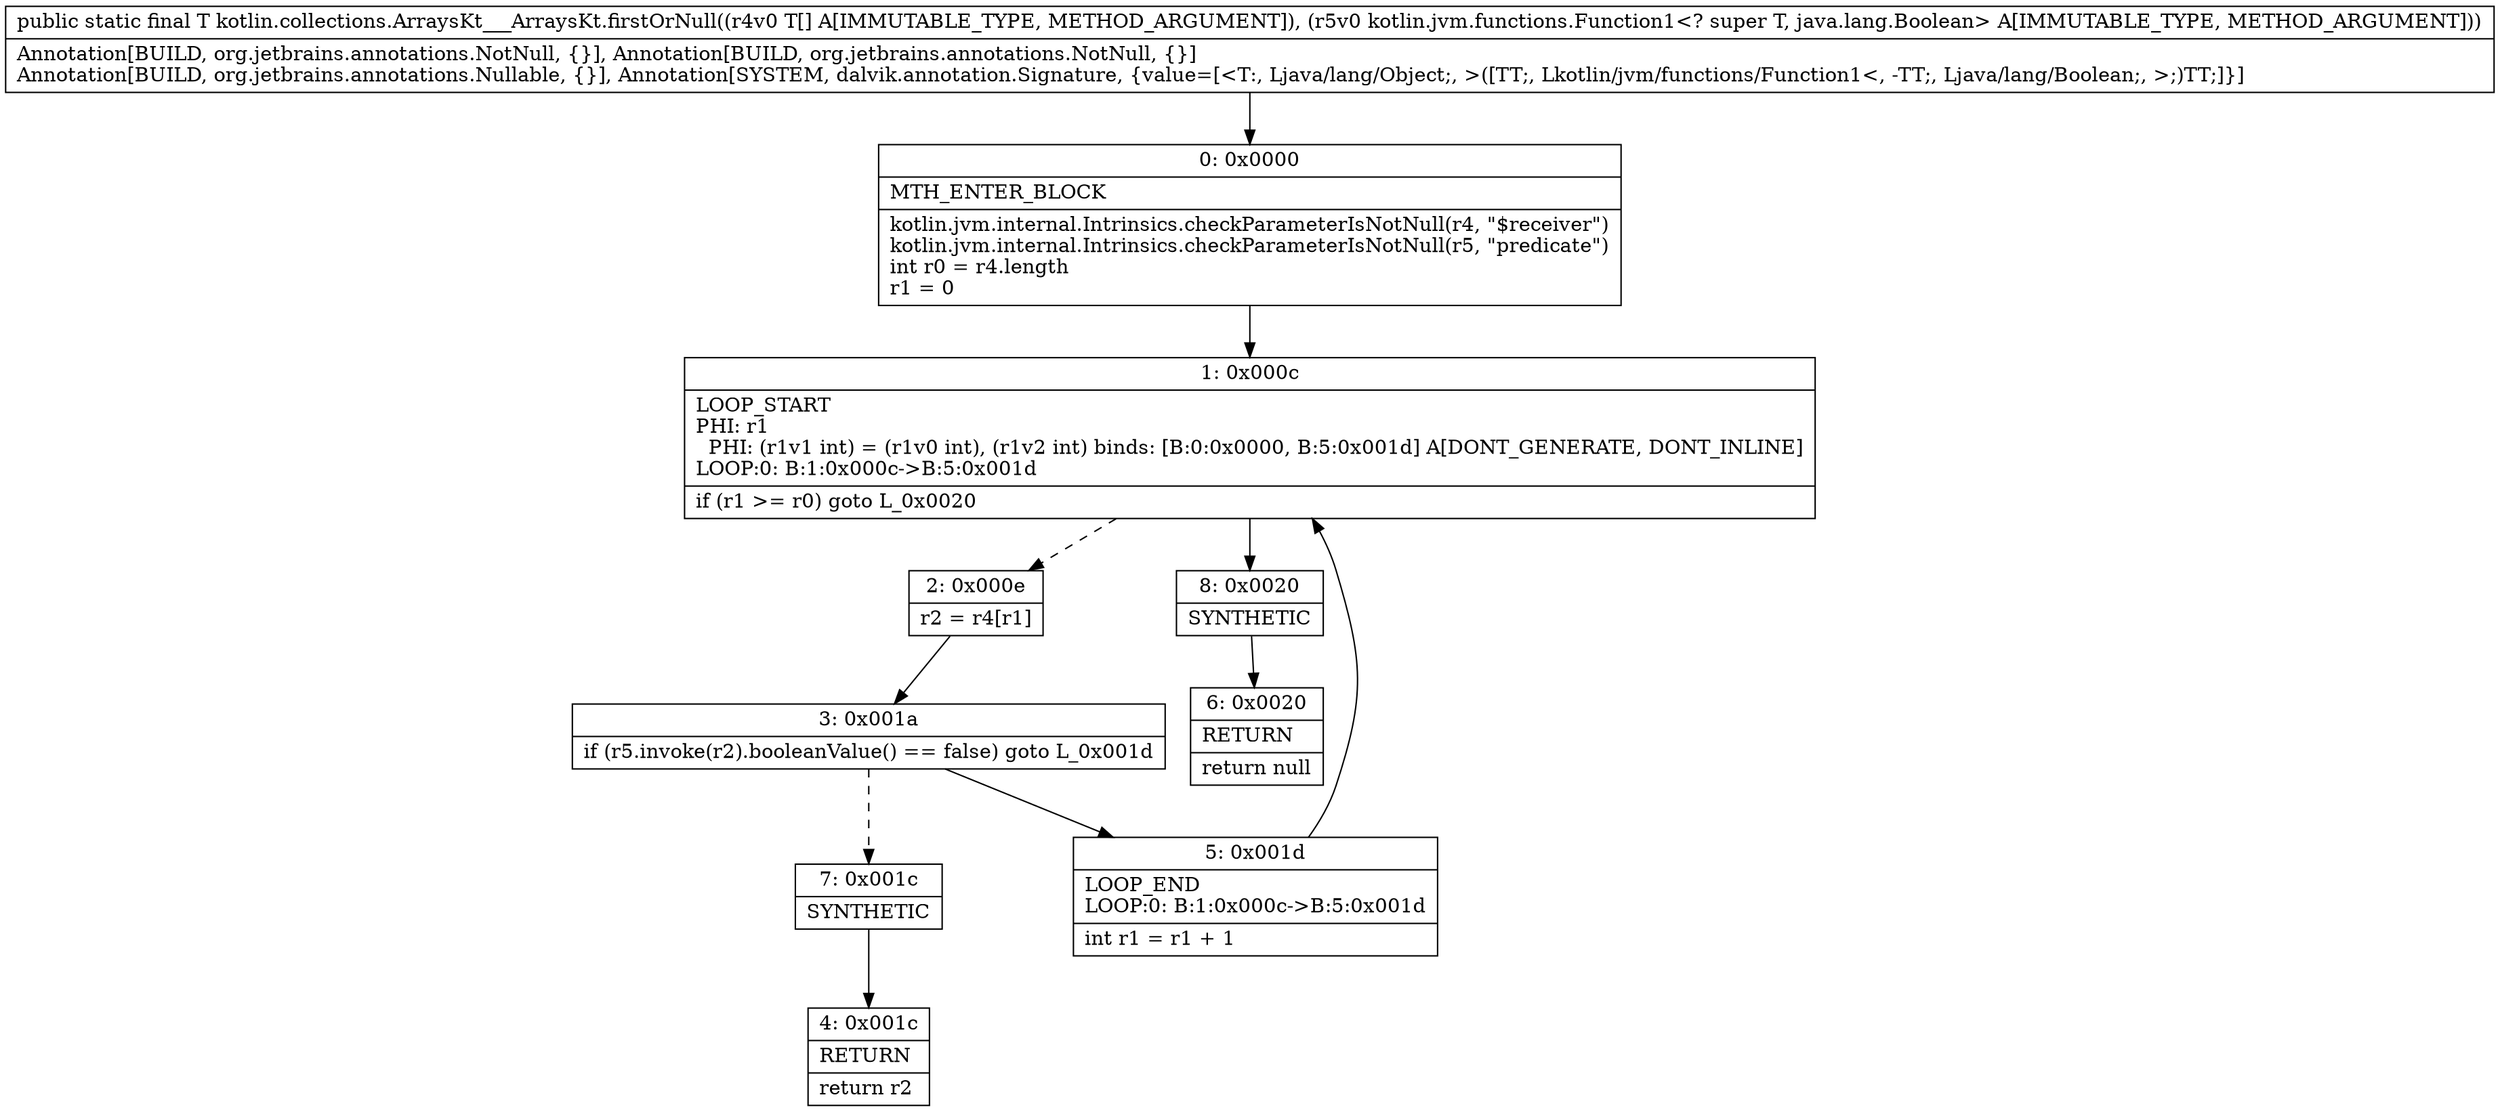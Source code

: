 digraph "CFG forkotlin.collections.ArraysKt___ArraysKt.firstOrNull([Ljava\/lang\/Object;Lkotlin\/jvm\/functions\/Function1;)Ljava\/lang\/Object;" {
Node_0 [shape=record,label="{0\:\ 0x0000|MTH_ENTER_BLOCK\l|kotlin.jvm.internal.Intrinsics.checkParameterIsNotNull(r4, \"$receiver\")\lkotlin.jvm.internal.Intrinsics.checkParameterIsNotNull(r5, \"predicate\")\lint r0 = r4.length\lr1 = 0\l}"];
Node_1 [shape=record,label="{1\:\ 0x000c|LOOP_START\lPHI: r1 \l  PHI: (r1v1 int) = (r1v0 int), (r1v2 int) binds: [B:0:0x0000, B:5:0x001d] A[DONT_GENERATE, DONT_INLINE]\lLOOP:0: B:1:0x000c\-\>B:5:0x001d\l|if (r1 \>= r0) goto L_0x0020\l}"];
Node_2 [shape=record,label="{2\:\ 0x000e|r2 = r4[r1]\l}"];
Node_3 [shape=record,label="{3\:\ 0x001a|if (r5.invoke(r2).booleanValue() == false) goto L_0x001d\l}"];
Node_4 [shape=record,label="{4\:\ 0x001c|RETURN\l|return r2\l}"];
Node_5 [shape=record,label="{5\:\ 0x001d|LOOP_END\lLOOP:0: B:1:0x000c\-\>B:5:0x001d\l|int r1 = r1 + 1\l}"];
Node_6 [shape=record,label="{6\:\ 0x0020|RETURN\l|return null\l}"];
Node_7 [shape=record,label="{7\:\ 0x001c|SYNTHETIC\l}"];
Node_8 [shape=record,label="{8\:\ 0x0020|SYNTHETIC\l}"];
MethodNode[shape=record,label="{public static final T kotlin.collections.ArraysKt___ArraysKt.firstOrNull((r4v0 T[] A[IMMUTABLE_TYPE, METHOD_ARGUMENT]), (r5v0 kotlin.jvm.functions.Function1\<? super T, java.lang.Boolean\> A[IMMUTABLE_TYPE, METHOD_ARGUMENT]))  | Annotation[BUILD, org.jetbrains.annotations.NotNull, \{\}], Annotation[BUILD, org.jetbrains.annotations.NotNull, \{\}]\lAnnotation[BUILD, org.jetbrains.annotations.Nullable, \{\}], Annotation[SYSTEM, dalvik.annotation.Signature, \{value=[\<T:, Ljava\/lang\/Object;, \>([TT;, Lkotlin\/jvm\/functions\/Function1\<, \-TT;, Ljava\/lang\/Boolean;, \>;)TT;]\}]\l}"];
MethodNode -> Node_0;
Node_0 -> Node_1;
Node_1 -> Node_2[style=dashed];
Node_1 -> Node_8;
Node_2 -> Node_3;
Node_3 -> Node_5;
Node_3 -> Node_7[style=dashed];
Node_5 -> Node_1;
Node_7 -> Node_4;
Node_8 -> Node_6;
}

